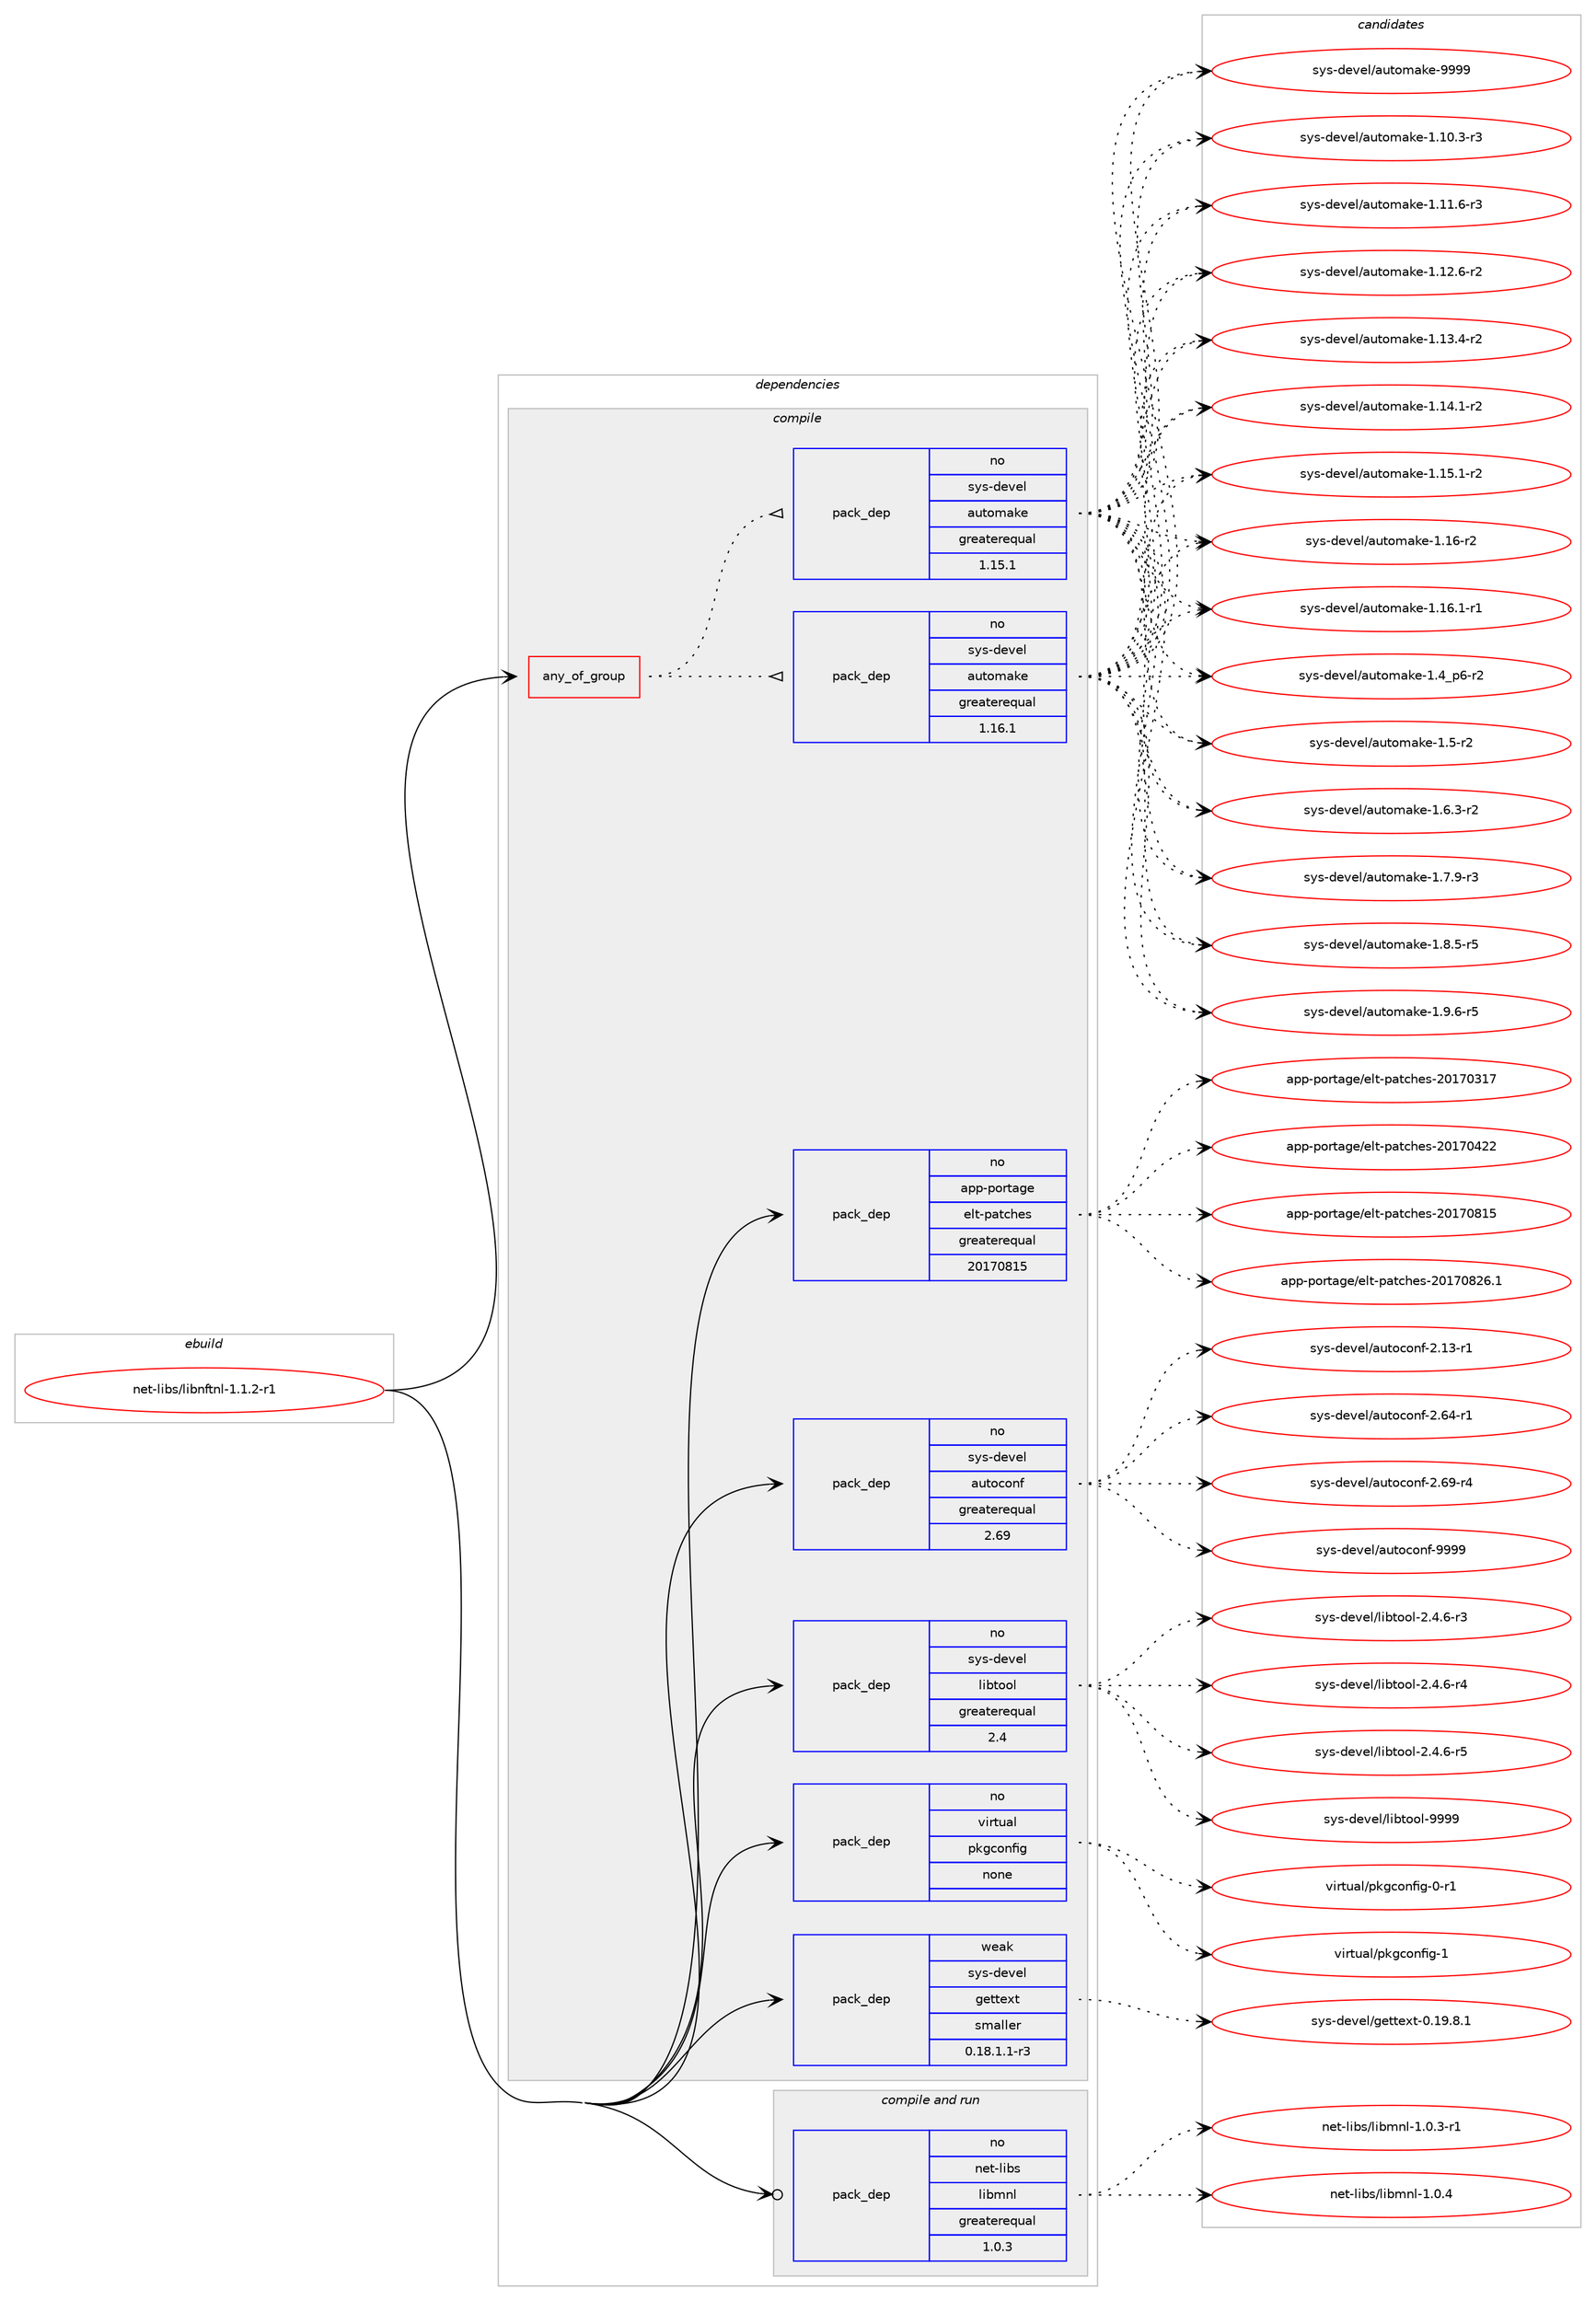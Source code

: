 digraph prolog {

# *************
# Graph options
# *************

newrank=true;
concentrate=true;
compound=true;
graph [rankdir=LR,fontname=Helvetica,fontsize=10,ranksep=1.5];#, ranksep=2.5, nodesep=0.2];
edge  [arrowhead=vee];
node  [fontname=Helvetica,fontsize=10];

# **********
# The ebuild
# **********

subgraph cluster_leftcol {
color=gray;
rank=same;
label=<<i>ebuild</i>>;
id [label="net-libs/libnftnl-1.1.2-r1", color=red, width=4, href="../net-libs/libnftnl-1.1.2-r1.svg"];
}

# ****************
# The dependencies
# ****************

subgraph cluster_midcol {
color=gray;
label=<<i>dependencies</i>>;
subgraph cluster_compile {
fillcolor="#eeeeee";
style=filled;
label=<<i>compile</i>>;
subgraph any26138 {
dependency1659961 [label=<<TABLE BORDER="0" CELLBORDER="1" CELLSPACING="0" CELLPADDING="4"><TR><TD CELLPADDING="10">any_of_group</TD></TR></TABLE>>, shape=none, color=red];subgraph pack1186801 {
dependency1659962 [label=<<TABLE BORDER="0" CELLBORDER="1" CELLSPACING="0" CELLPADDING="4" WIDTH="220"><TR><TD ROWSPAN="6" CELLPADDING="30">pack_dep</TD></TR><TR><TD WIDTH="110">no</TD></TR><TR><TD>sys-devel</TD></TR><TR><TD>automake</TD></TR><TR><TD>greaterequal</TD></TR><TR><TD>1.16.1</TD></TR></TABLE>>, shape=none, color=blue];
}
dependency1659961:e -> dependency1659962:w [weight=20,style="dotted",arrowhead="oinv"];
subgraph pack1186802 {
dependency1659963 [label=<<TABLE BORDER="0" CELLBORDER="1" CELLSPACING="0" CELLPADDING="4" WIDTH="220"><TR><TD ROWSPAN="6" CELLPADDING="30">pack_dep</TD></TR><TR><TD WIDTH="110">no</TD></TR><TR><TD>sys-devel</TD></TR><TR><TD>automake</TD></TR><TR><TD>greaterequal</TD></TR><TR><TD>1.15.1</TD></TR></TABLE>>, shape=none, color=blue];
}
dependency1659961:e -> dependency1659963:w [weight=20,style="dotted",arrowhead="oinv"];
}
id:e -> dependency1659961:w [weight=20,style="solid",arrowhead="vee"];
subgraph pack1186803 {
dependency1659964 [label=<<TABLE BORDER="0" CELLBORDER="1" CELLSPACING="0" CELLPADDING="4" WIDTH="220"><TR><TD ROWSPAN="6" CELLPADDING="30">pack_dep</TD></TR><TR><TD WIDTH="110">no</TD></TR><TR><TD>app-portage</TD></TR><TR><TD>elt-patches</TD></TR><TR><TD>greaterequal</TD></TR><TR><TD>20170815</TD></TR></TABLE>>, shape=none, color=blue];
}
id:e -> dependency1659964:w [weight=20,style="solid",arrowhead="vee"];
subgraph pack1186804 {
dependency1659965 [label=<<TABLE BORDER="0" CELLBORDER="1" CELLSPACING="0" CELLPADDING="4" WIDTH="220"><TR><TD ROWSPAN="6" CELLPADDING="30">pack_dep</TD></TR><TR><TD WIDTH="110">no</TD></TR><TR><TD>sys-devel</TD></TR><TR><TD>autoconf</TD></TR><TR><TD>greaterequal</TD></TR><TR><TD>2.69</TD></TR></TABLE>>, shape=none, color=blue];
}
id:e -> dependency1659965:w [weight=20,style="solid",arrowhead="vee"];
subgraph pack1186805 {
dependency1659966 [label=<<TABLE BORDER="0" CELLBORDER="1" CELLSPACING="0" CELLPADDING="4" WIDTH="220"><TR><TD ROWSPAN="6" CELLPADDING="30">pack_dep</TD></TR><TR><TD WIDTH="110">no</TD></TR><TR><TD>sys-devel</TD></TR><TR><TD>libtool</TD></TR><TR><TD>greaterequal</TD></TR><TR><TD>2.4</TD></TR></TABLE>>, shape=none, color=blue];
}
id:e -> dependency1659966:w [weight=20,style="solid",arrowhead="vee"];
subgraph pack1186806 {
dependency1659967 [label=<<TABLE BORDER="0" CELLBORDER="1" CELLSPACING="0" CELLPADDING="4" WIDTH="220"><TR><TD ROWSPAN="6" CELLPADDING="30">pack_dep</TD></TR><TR><TD WIDTH="110">no</TD></TR><TR><TD>virtual</TD></TR><TR><TD>pkgconfig</TD></TR><TR><TD>none</TD></TR><TR><TD></TD></TR></TABLE>>, shape=none, color=blue];
}
id:e -> dependency1659967:w [weight=20,style="solid",arrowhead="vee"];
subgraph pack1186807 {
dependency1659968 [label=<<TABLE BORDER="0" CELLBORDER="1" CELLSPACING="0" CELLPADDING="4" WIDTH="220"><TR><TD ROWSPAN="6" CELLPADDING="30">pack_dep</TD></TR><TR><TD WIDTH="110">weak</TD></TR><TR><TD>sys-devel</TD></TR><TR><TD>gettext</TD></TR><TR><TD>smaller</TD></TR><TR><TD>0.18.1.1-r3</TD></TR></TABLE>>, shape=none, color=blue];
}
id:e -> dependency1659968:w [weight=20,style="solid",arrowhead="vee"];
}
subgraph cluster_compileandrun {
fillcolor="#eeeeee";
style=filled;
label=<<i>compile and run</i>>;
subgraph pack1186808 {
dependency1659969 [label=<<TABLE BORDER="0" CELLBORDER="1" CELLSPACING="0" CELLPADDING="4" WIDTH="220"><TR><TD ROWSPAN="6" CELLPADDING="30">pack_dep</TD></TR><TR><TD WIDTH="110">no</TD></TR><TR><TD>net-libs</TD></TR><TR><TD>libmnl</TD></TR><TR><TD>greaterequal</TD></TR><TR><TD>1.0.3</TD></TR></TABLE>>, shape=none, color=blue];
}
id:e -> dependency1659969:w [weight=20,style="solid",arrowhead="odotvee"];
}
subgraph cluster_run {
fillcolor="#eeeeee";
style=filled;
label=<<i>run</i>>;
}
}

# **************
# The candidates
# **************

subgraph cluster_choices {
rank=same;
color=gray;
label=<<i>candidates</i>>;

subgraph choice1186801 {
color=black;
nodesep=1;
choice11512111545100101118101108479711711611110997107101454946494846514511451 [label="sys-devel/automake-1.10.3-r3", color=red, width=4,href="../sys-devel/automake-1.10.3-r3.svg"];
choice11512111545100101118101108479711711611110997107101454946494946544511451 [label="sys-devel/automake-1.11.6-r3", color=red, width=4,href="../sys-devel/automake-1.11.6-r3.svg"];
choice11512111545100101118101108479711711611110997107101454946495046544511450 [label="sys-devel/automake-1.12.6-r2", color=red, width=4,href="../sys-devel/automake-1.12.6-r2.svg"];
choice11512111545100101118101108479711711611110997107101454946495146524511450 [label="sys-devel/automake-1.13.4-r2", color=red, width=4,href="../sys-devel/automake-1.13.4-r2.svg"];
choice11512111545100101118101108479711711611110997107101454946495246494511450 [label="sys-devel/automake-1.14.1-r2", color=red, width=4,href="../sys-devel/automake-1.14.1-r2.svg"];
choice11512111545100101118101108479711711611110997107101454946495346494511450 [label="sys-devel/automake-1.15.1-r2", color=red, width=4,href="../sys-devel/automake-1.15.1-r2.svg"];
choice1151211154510010111810110847971171161111099710710145494649544511450 [label="sys-devel/automake-1.16-r2", color=red, width=4,href="../sys-devel/automake-1.16-r2.svg"];
choice11512111545100101118101108479711711611110997107101454946495446494511449 [label="sys-devel/automake-1.16.1-r1", color=red, width=4,href="../sys-devel/automake-1.16.1-r1.svg"];
choice115121115451001011181011084797117116111109971071014549465295112544511450 [label="sys-devel/automake-1.4_p6-r2", color=red, width=4,href="../sys-devel/automake-1.4_p6-r2.svg"];
choice11512111545100101118101108479711711611110997107101454946534511450 [label="sys-devel/automake-1.5-r2", color=red, width=4,href="../sys-devel/automake-1.5-r2.svg"];
choice115121115451001011181011084797117116111109971071014549465446514511450 [label="sys-devel/automake-1.6.3-r2", color=red, width=4,href="../sys-devel/automake-1.6.3-r2.svg"];
choice115121115451001011181011084797117116111109971071014549465546574511451 [label="sys-devel/automake-1.7.9-r3", color=red, width=4,href="../sys-devel/automake-1.7.9-r3.svg"];
choice115121115451001011181011084797117116111109971071014549465646534511453 [label="sys-devel/automake-1.8.5-r5", color=red, width=4,href="../sys-devel/automake-1.8.5-r5.svg"];
choice115121115451001011181011084797117116111109971071014549465746544511453 [label="sys-devel/automake-1.9.6-r5", color=red, width=4,href="../sys-devel/automake-1.9.6-r5.svg"];
choice115121115451001011181011084797117116111109971071014557575757 [label="sys-devel/automake-9999", color=red, width=4,href="../sys-devel/automake-9999.svg"];
dependency1659962:e -> choice11512111545100101118101108479711711611110997107101454946494846514511451:w [style=dotted,weight="100"];
dependency1659962:e -> choice11512111545100101118101108479711711611110997107101454946494946544511451:w [style=dotted,weight="100"];
dependency1659962:e -> choice11512111545100101118101108479711711611110997107101454946495046544511450:w [style=dotted,weight="100"];
dependency1659962:e -> choice11512111545100101118101108479711711611110997107101454946495146524511450:w [style=dotted,weight="100"];
dependency1659962:e -> choice11512111545100101118101108479711711611110997107101454946495246494511450:w [style=dotted,weight="100"];
dependency1659962:e -> choice11512111545100101118101108479711711611110997107101454946495346494511450:w [style=dotted,weight="100"];
dependency1659962:e -> choice1151211154510010111810110847971171161111099710710145494649544511450:w [style=dotted,weight="100"];
dependency1659962:e -> choice11512111545100101118101108479711711611110997107101454946495446494511449:w [style=dotted,weight="100"];
dependency1659962:e -> choice115121115451001011181011084797117116111109971071014549465295112544511450:w [style=dotted,weight="100"];
dependency1659962:e -> choice11512111545100101118101108479711711611110997107101454946534511450:w [style=dotted,weight="100"];
dependency1659962:e -> choice115121115451001011181011084797117116111109971071014549465446514511450:w [style=dotted,weight="100"];
dependency1659962:e -> choice115121115451001011181011084797117116111109971071014549465546574511451:w [style=dotted,weight="100"];
dependency1659962:e -> choice115121115451001011181011084797117116111109971071014549465646534511453:w [style=dotted,weight="100"];
dependency1659962:e -> choice115121115451001011181011084797117116111109971071014549465746544511453:w [style=dotted,weight="100"];
dependency1659962:e -> choice115121115451001011181011084797117116111109971071014557575757:w [style=dotted,weight="100"];
}
subgraph choice1186802 {
color=black;
nodesep=1;
choice11512111545100101118101108479711711611110997107101454946494846514511451 [label="sys-devel/automake-1.10.3-r3", color=red, width=4,href="../sys-devel/automake-1.10.3-r3.svg"];
choice11512111545100101118101108479711711611110997107101454946494946544511451 [label="sys-devel/automake-1.11.6-r3", color=red, width=4,href="../sys-devel/automake-1.11.6-r3.svg"];
choice11512111545100101118101108479711711611110997107101454946495046544511450 [label="sys-devel/automake-1.12.6-r2", color=red, width=4,href="../sys-devel/automake-1.12.6-r2.svg"];
choice11512111545100101118101108479711711611110997107101454946495146524511450 [label="sys-devel/automake-1.13.4-r2", color=red, width=4,href="../sys-devel/automake-1.13.4-r2.svg"];
choice11512111545100101118101108479711711611110997107101454946495246494511450 [label="sys-devel/automake-1.14.1-r2", color=red, width=4,href="../sys-devel/automake-1.14.1-r2.svg"];
choice11512111545100101118101108479711711611110997107101454946495346494511450 [label="sys-devel/automake-1.15.1-r2", color=red, width=4,href="../sys-devel/automake-1.15.1-r2.svg"];
choice1151211154510010111810110847971171161111099710710145494649544511450 [label="sys-devel/automake-1.16-r2", color=red, width=4,href="../sys-devel/automake-1.16-r2.svg"];
choice11512111545100101118101108479711711611110997107101454946495446494511449 [label="sys-devel/automake-1.16.1-r1", color=red, width=4,href="../sys-devel/automake-1.16.1-r1.svg"];
choice115121115451001011181011084797117116111109971071014549465295112544511450 [label="sys-devel/automake-1.4_p6-r2", color=red, width=4,href="../sys-devel/automake-1.4_p6-r2.svg"];
choice11512111545100101118101108479711711611110997107101454946534511450 [label="sys-devel/automake-1.5-r2", color=red, width=4,href="../sys-devel/automake-1.5-r2.svg"];
choice115121115451001011181011084797117116111109971071014549465446514511450 [label="sys-devel/automake-1.6.3-r2", color=red, width=4,href="../sys-devel/automake-1.6.3-r2.svg"];
choice115121115451001011181011084797117116111109971071014549465546574511451 [label="sys-devel/automake-1.7.9-r3", color=red, width=4,href="../sys-devel/automake-1.7.9-r3.svg"];
choice115121115451001011181011084797117116111109971071014549465646534511453 [label="sys-devel/automake-1.8.5-r5", color=red, width=4,href="../sys-devel/automake-1.8.5-r5.svg"];
choice115121115451001011181011084797117116111109971071014549465746544511453 [label="sys-devel/automake-1.9.6-r5", color=red, width=4,href="../sys-devel/automake-1.9.6-r5.svg"];
choice115121115451001011181011084797117116111109971071014557575757 [label="sys-devel/automake-9999", color=red, width=4,href="../sys-devel/automake-9999.svg"];
dependency1659963:e -> choice11512111545100101118101108479711711611110997107101454946494846514511451:w [style=dotted,weight="100"];
dependency1659963:e -> choice11512111545100101118101108479711711611110997107101454946494946544511451:w [style=dotted,weight="100"];
dependency1659963:e -> choice11512111545100101118101108479711711611110997107101454946495046544511450:w [style=dotted,weight="100"];
dependency1659963:e -> choice11512111545100101118101108479711711611110997107101454946495146524511450:w [style=dotted,weight="100"];
dependency1659963:e -> choice11512111545100101118101108479711711611110997107101454946495246494511450:w [style=dotted,weight="100"];
dependency1659963:e -> choice11512111545100101118101108479711711611110997107101454946495346494511450:w [style=dotted,weight="100"];
dependency1659963:e -> choice1151211154510010111810110847971171161111099710710145494649544511450:w [style=dotted,weight="100"];
dependency1659963:e -> choice11512111545100101118101108479711711611110997107101454946495446494511449:w [style=dotted,weight="100"];
dependency1659963:e -> choice115121115451001011181011084797117116111109971071014549465295112544511450:w [style=dotted,weight="100"];
dependency1659963:e -> choice11512111545100101118101108479711711611110997107101454946534511450:w [style=dotted,weight="100"];
dependency1659963:e -> choice115121115451001011181011084797117116111109971071014549465446514511450:w [style=dotted,weight="100"];
dependency1659963:e -> choice115121115451001011181011084797117116111109971071014549465546574511451:w [style=dotted,weight="100"];
dependency1659963:e -> choice115121115451001011181011084797117116111109971071014549465646534511453:w [style=dotted,weight="100"];
dependency1659963:e -> choice115121115451001011181011084797117116111109971071014549465746544511453:w [style=dotted,weight="100"];
dependency1659963:e -> choice115121115451001011181011084797117116111109971071014557575757:w [style=dotted,weight="100"];
}
subgraph choice1186803 {
color=black;
nodesep=1;
choice97112112451121111141169710310147101108116451129711699104101115455048495548514955 [label="app-portage/elt-patches-20170317", color=red, width=4,href="../app-portage/elt-patches-20170317.svg"];
choice97112112451121111141169710310147101108116451129711699104101115455048495548525050 [label="app-portage/elt-patches-20170422", color=red, width=4,href="../app-portage/elt-patches-20170422.svg"];
choice97112112451121111141169710310147101108116451129711699104101115455048495548564953 [label="app-portage/elt-patches-20170815", color=red, width=4,href="../app-portage/elt-patches-20170815.svg"];
choice971121124511211111411697103101471011081164511297116991041011154550484955485650544649 [label="app-portage/elt-patches-20170826.1", color=red, width=4,href="../app-portage/elt-patches-20170826.1.svg"];
dependency1659964:e -> choice97112112451121111141169710310147101108116451129711699104101115455048495548514955:w [style=dotted,weight="100"];
dependency1659964:e -> choice97112112451121111141169710310147101108116451129711699104101115455048495548525050:w [style=dotted,weight="100"];
dependency1659964:e -> choice97112112451121111141169710310147101108116451129711699104101115455048495548564953:w [style=dotted,weight="100"];
dependency1659964:e -> choice971121124511211111411697103101471011081164511297116991041011154550484955485650544649:w [style=dotted,weight="100"];
}
subgraph choice1186804 {
color=black;
nodesep=1;
choice1151211154510010111810110847971171161119911111010245504649514511449 [label="sys-devel/autoconf-2.13-r1", color=red, width=4,href="../sys-devel/autoconf-2.13-r1.svg"];
choice1151211154510010111810110847971171161119911111010245504654524511449 [label="sys-devel/autoconf-2.64-r1", color=red, width=4,href="../sys-devel/autoconf-2.64-r1.svg"];
choice1151211154510010111810110847971171161119911111010245504654574511452 [label="sys-devel/autoconf-2.69-r4", color=red, width=4,href="../sys-devel/autoconf-2.69-r4.svg"];
choice115121115451001011181011084797117116111991111101024557575757 [label="sys-devel/autoconf-9999", color=red, width=4,href="../sys-devel/autoconf-9999.svg"];
dependency1659965:e -> choice1151211154510010111810110847971171161119911111010245504649514511449:w [style=dotted,weight="100"];
dependency1659965:e -> choice1151211154510010111810110847971171161119911111010245504654524511449:w [style=dotted,weight="100"];
dependency1659965:e -> choice1151211154510010111810110847971171161119911111010245504654574511452:w [style=dotted,weight="100"];
dependency1659965:e -> choice115121115451001011181011084797117116111991111101024557575757:w [style=dotted,weight="100"];
}
subgraph choice1186805 {
color=black;
nodesep=1;
choice1151211154510010111810110847108105981161111111084550465246544511451 [label="sys-devel/libtool-2.4.6-r3", color=red, width=4,href="../sys-devel/libtool-2.4.6-r3.svg"];
choice1151211154510010111810110847108105981161111111084550465246544511452 [label="sys-devel/libtool-2.4.6-r4", color=red, width=4,href="../sys-devel/libtool-2.4.6-r4.svg"];
choice1151211154510010111810110847108105981161111111084550465246544511453 [label="sys-devel/libtool-2.4.6-r5", color=red, width=4,href="../sys-devel/libtool-2.4.6-r5.svg"];
choice1151211154510010111810110847108105981161111111084557575757 [label="sys-devel/libtool-9999", color=red, width=4,href="../sys-devel/libtool-9999.svg"];
dependency1659966:e -> choice1151211154510010111810110847108105981161111111084550465246544511451:w [style=dotted,weight="100"];
dependency1659966:e -> choice1151211154510010111810110847108105981161111111084550465246544511452:w [style=dotted,weight="100"];
dependency1659966:e -> choice1151211154510010111810110847108105981161111111084550465246544511453:w [style=dotted,weight="100"];
dependency1659966:e -> choice1151211154510010111810110847108105981161111111084557575757:w [style=dotted,weight="100"];
}
subgraph choice1186806 {
color=black;
nodesep=1;
choice11810511411611797108471121071039911111010210510345484511449 [label="virtual/pkgconfig-0-r1", color=red, width=4,href="../virtual/pkgconfig-0-r1.svg"];
choice1181051141161179710847112107103991111101021051034549 [label="virtual/pkgconfig-1", color=red, width=4,href="../virtual/pkgconfig-1.svg"];
dependency1659967:e -> choice11810511411611797108471121071039911111010210510345484511449:w [style=dotted,weight="100"];
dependency1659967:e -> choice1181051141161179710847112107103991111101021051034549:w [style=dotted,weight="100"];
}
subgraph choice1186807 {
color=black;
nodesep=1;
choice1151211154510010111810110847103101116116101120116454846495746564649 [label="sys-devel/gettext-0.19.8.1", color=red, width=4,href="../sys-devel/gettext-0.19.8.1.svg"];
dependency1659968:e -> choice1151211154510010111810110847103101116116101120116454846495746564649:w [style=dotted,weight="100"];
}
subgraph choice1186808 {
color=black;
nodesep=1;
choice110101116451081059811547108105981091101084549464846514511449 [label="net-libs/libmnl-1.0.3-r1", color=red, width=4,href="../net-libs/libmnl-1.0.3-r1.svg"];
choice11010111645108105981154710810598109110108454946484652 [label="net-libs/libmnl-1.0.4", color=red, width=4,href="../net-libs/libmnl-1.0.4.svg"];
dependency1659969:e -> choice110101116451081059811547108105981091101084549464846514511449:w [style=dotted,weight="100"];
dependency1659969:e -> choice11010111645108105981154710810598109110108454946484652:w [style=dotted,weight="100"];
}
}

}
